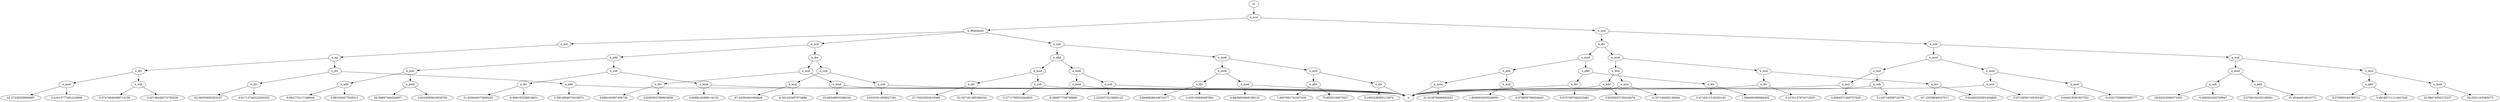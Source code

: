  digraph G606 {
N606 [label="I1"];
N606 -> N607;
N607 [label="n_mul"];
N607 -> N608;
N608 [label="n_ifthenelse"];
N608 -> N609;
N609 [label="n_not"];
N609 -> N610;
N610 [label="n_eq"];
N610 -> N611;
N611 [label="n_div"];
N611 -> N612;
N612 [label="n_add"];
N612 -> N613;
N613 [label="0.5814994074319972"];
N612 -> N4;
N4 [label="x"];
N611 -> N614;
N614 [label="n_div"];
N614 -> N615;
N615 [label="62.38250692303197"];
N614 -> N616;
N616 [label="0.01713744222503255"];
N610 -> N617;
N617 [label="n_div"];
N617 -> N618;
N618 [label="n_sub"];
N618 -> N619;
N619 [label="0.07474849289713159"];
N618 -> N620;
N620 [label="0.20748436273793236"];
N617 -> N621;
N621 [label="n_mod"];
N621 -> N622;
N622 [label="45.27230209094887"];
N621 -> N623;
N623 [label="0.41613777481216996"];
N608 -> N624;
N624 [label="n_mul"];
N624 -> N625;
N625 [label="n_add"];
N625 -> N626;
N626 [label="n_mul"];
N626 -> N627;
N627 [label="n_add"];
N627 -> N628;
N628 [label="-9.062770117186044"];
N627 -> N629;
N629 [label="9.991020477620513"];
N626 -> N630;
N630 [label="n_mod"];
N630 -> N631;
N631 [label="50.59697494324857"];
N630 -> N632;
N632 [label="0.6224505610038793"];
N625 -> N633;
N633 [label="n_sub"];
N633 -> N634;
N634 [label="n_div"];
N634 -> N635;
N635 [label="-6.969193258018631"];
N634 -> N636;
N636 [label="51.625044573806235"];
N633 -> N637;
N637 [label="n_mod"];
N637 -> N638;
N638 [label="0.6088142688116132"];
N637 -> N4;
N4 [label="x"];
N624 -> N639;
N639 [label="n_div"];
N639 -> N640;
N640 [label="n_sub"];
N640 -> N641;
N641 [label="n_sub"];
N641 -> N642;
N642 [label="0.6331911956027281"];
N641 -> N4;
N4 [label="x"];
N640 -> N643;
N643 [label="n_mul"];
N643 -> N644;
N644 [label="67.62563401694828"];
N643 -> N645;
N645 [label="-6.501420457070886"];
N639 -> N646;
N646 [label="n_mul"];
N646 -> N647;
N647 [label="n_div"];
N647 -> N648;
N648 [label="0.9285923789903658"];
N647 -> N649;
N649 [label="4.680102697458736"];
N646 -> N650;
N650 [label="n_mod"];
N650 -> N651;
N651 [label="63.66548852286326"];
N650 -> N4;
N4 [label="x"];
N608 -> N652;
N652 [label="n_sub"];
N652 -> N653;
N653 [label="n_add"];
N653 -> N654;
N654 [label="n_mod"];
N654 -> N655;
N655 [label="n_div"];
N655 -> N656;
N656 [label="27.70523502619389"];
N655 -> N657;
N657 [label="-53.507191385566344"];
N654 -> N658;
N658 [label="n_sub"];
N658 -> N4;
N4 [label="x"];
N658 -> N659;
N659 [label="0.2771795932644825"];
N653 -> N660;
N660 [label="n_mod"];
N660 -> N661;
N661 [label="n_sub"];
N661 -> N4;
N4 [label="x"];
N661 -> N662;
N662 [label="2.2220373233845123"];
N660 -> N663;
N663 [label="n_mod"];
N663 -> N664;
N664 [label="-4.260877708786683"];
N663 -> N4;
N4 [label="x"];
N652 -> N665;
N665 [label="n_mod"];
N665 -> N666;
N666 [label="n_mod"];
N666 -> N667;
N667 [label="n_mod"];
N667 -> N4;
N4 [label="x"];
N667 -> N668;
N668 [label="0.8836654848199132"];
N666 -> N669;
N669 [label="n_div"];
N669 -> N670;
N670 [label="-2.435150940497861"];
N669 -> N671;
N671 [label="0.8946828434874377"];
N665 -> N672;
N672 [label="n_mul"];
N672 -> N673;
N673 [label="n_div"];
N673 -> N674;
N674 [label="0.1955238383112874"];
N673 -> N4;
N4 [label="x"];
N672 -> N675;
N675 [label="n_add"];
N675 -> N676;
N676 [label="75.6020130075537"];
N675 -> N677;
N677 [label="-7.4607991741027435"];
N607 -> N678;
N678 [label="n_mul"];
N678 -> N679;
N679 [label="n_sub"];
N679 -> N680;
N680 [label="n_mod"];
N680 -> N681;
N681 [label="n_mul"];
N681 -> N682;
N682 [label="n_sub"];
N682 -> N4;
N4 [label="x"];
N682 -> N683;
N683 [label="5.134718209719736"];
N681 -> N684;
N684 [label="n_mul"];
N684 -> N4;
N4 [label="x"];
N684 -> N685;
N685 [label="0.8094571260757639"];
N680 -> N686;
N686 [label="n_mod"];
N686 -> N687;
N687 [label="n_mul"];
N687 -> N4;
N4 [label="x"];
N687 -> N688;
N688 [label="0.07159591165353407"];
N686 -> N689;
N689 [label="n_mod"];
N689 -> N690;
N690 [label="-0.43317558669306777"];
N689 -> N691;
N691 [label="3.644018591907553"];
N679 -> N692;
N692 [label="n_mul"];
N692 -> N693;
N693 [label="n_mod"];
N693 -> N694;
N694 [label="n_sub"];
N694 -> N695;
N695 [label="-5.009302420709947"];
N694 -> N696;
N696 [label="-28.64523596373303"];
N693 -> N697;
N697 [label="n_add"];
N697 -> N698;
N698 [label="91.83444516610771"];
N697 -> N699;
N699 [label="0.5759104232108581"];
N692 -> N700;
N700 [label="n_mul"];
N700 -> N701;
N701 [label="n_add"];
N701 -> N702;
N702 [label="0.48185711111647245"];
N701 -> N703;
N703 [label="8.370993164765721"];
N700 -> N704;
N704 [label="n_mod"];
N704 -> N705;
N705 [label="56.0551163385575"];
N704 -> N706;
N706 [label="52.88674392275237"];
N678 -> N707;
N707 [label="n_div"];
N707 -> N708;
N708 [label="n_mod"];
N708 -> N709;
N709 [label="n_mul"];
N709 -> N710;
N710 [label="n_div"];
N710 -> N711;
N711 [label="-67.19259649237017"];
N710 -> N712;
N712 [label="0.02493263091454856"];
N709 -> N713;
N713 [label="n_div"];
N713 -> N714;
N714 [label="0.3153137974372535"];
N713 -> N4;
N4 [label="x"];
N708 -> N715;
N715 [label="n_mul"];
N715 -> N716;
N716 [label="n_add"];
N716 -> N717;
N717 [label="0.8355053735416478"];
N716 -> N4;
N4 [label="x"];
N715 -> N718;
N718 [label="n_mul"];
N718 -> N719;
N719 [label="-5.767149305136594"];
N718 -> N4;
N4 [label="x"];
N707 -> N720;
N720 [label="n_mod"];
N720 -> N721;
N721 [label="n_add"];
N721 -> N722;
N722 [label="n_mul"];
N722 -> N723;
N723 [label="1.8056934505548092"];
N722 -> N724;
N724 [label="-6.978958706024643"];
N721 -> N725;
N725 [label="n_mod"];
N725 -> N726;
N726 [label="31.913978496892923"];
N725 -> N4;
N4 [label="x"];
N720 -> N727;
N727 [label="n_add"];
N727 -> N728;
N728 [label="n_div"];
N728 -> N729;
N729 [label="0.4716511518293145"];
N728 -> N730;
N730 [label="1.566490580666402"];
N727 -> N731;
N731 [label="n_div"];
N731 -> N4;
N4 [label="x"];
N731 -> N732;
N732 [label="0.6757497262233481"];
}
